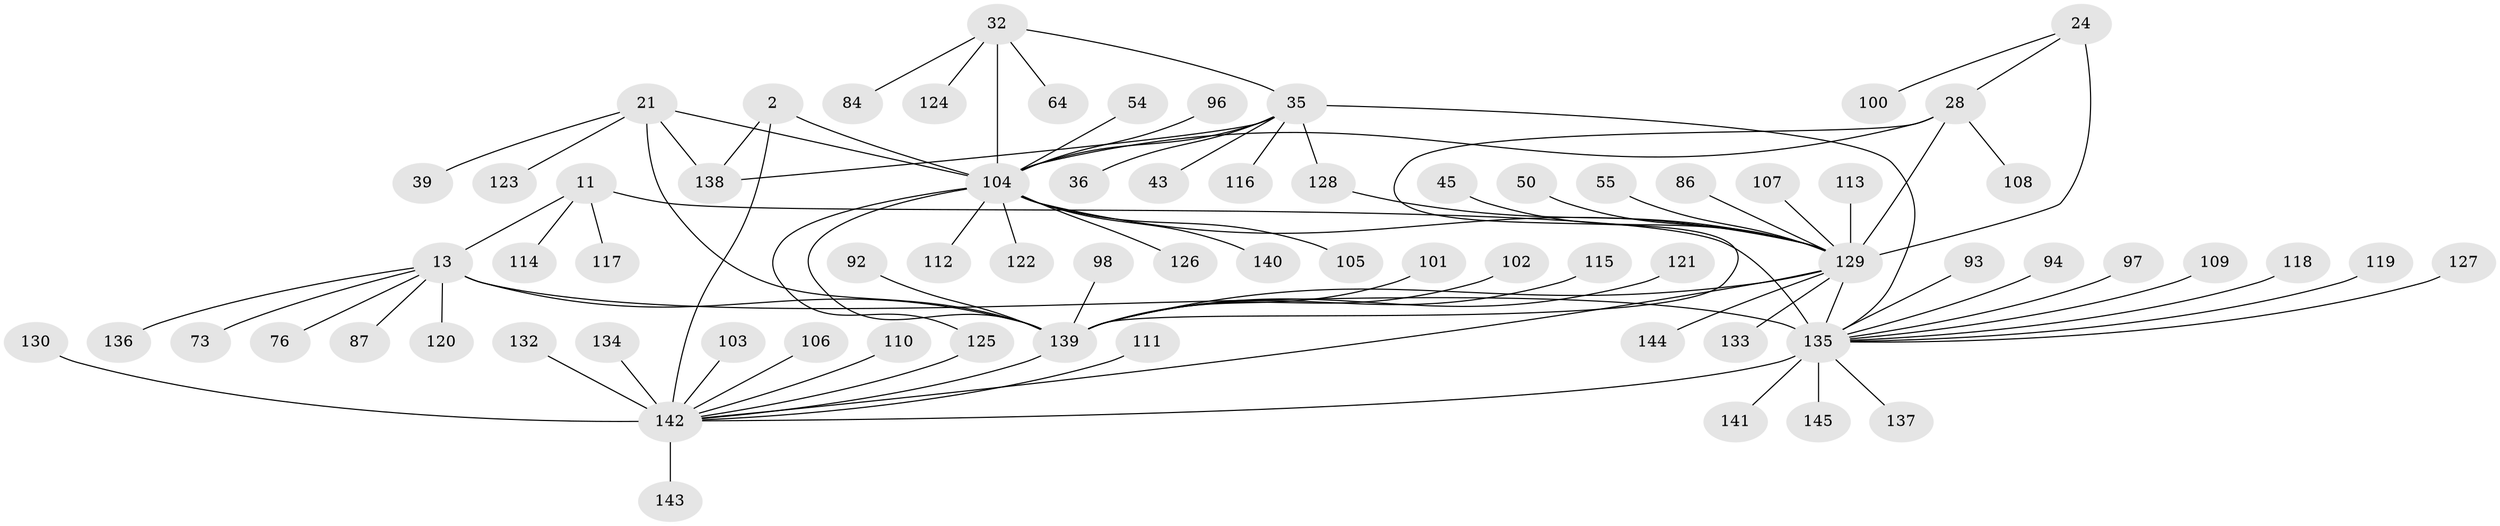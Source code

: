 // original degree distribution, {7: 0.034482758620689655, 8: 0.027586206896551724, 11: 0.027586206896551724, 10: 0.04827586206896552, 12: 0.027586206896551724, 9: 0.04827586206896552, 16: 0.006896551724137931, 6: 0.013793103448275862, 14: 0.006896551724137931, 1: 0.5862068965517241, 2: 0.13793103448275862, 3: 0.034482758620689655}
// Generated by graph-tools (version 1.1) at 2025/54/03/09/25 04:54:02]
// undirected, 72 vertices, 87 edges
graph export_dot {
graph [start="1"]
  node [color=gray90,style=filled];
  2 [super="+1"];
  11 [super="+9"];
  13 [super="+10"];
  21 [super="+19"];
  24 [super="+22"];
  28 [super="+26"];
  32 [super="+29"];
  35 [super="+31"];
  36;
  39;
  43;
  45;
  50;
  54;
  55;
  64;
  73 [super="+46+70"];
  76;
  84;
  86 [super="+48"];
  87;
  92 [super="+42"];
  93;
  94;
  96;
  97;
  98;
  100;
  101;
  102;
  103;
  104 [super="+53+34"];
  105;
  106;
  107;
  108;
  109;
  110;
  111;
  112;
  113;
  114 [super="+89"];
  115;
  116;
  117;
  118;
  119;
  120;
  121;
  122 [super="+82"];
  123;
  124 [super="+65"];
  125 [super="+58"];
  126;
  127;
  128;
  129 [super="+27+51+38"];
  130;
  132;
  133 [super="+68+95"];
  134;
  135 [super="+37+14+78"];
  136;
  137;
  138 [super="+59"];
  139 [super="+49+75+77+83+85"];
  140 [super="+88"];
  141;
  142 [super="+131+40+41+79+80+90+91+99"];
  143;
  144;
  145;
  2 -- 138;
  2 -- 104 [weight=2];
  2 -- 142 [weight=10];
  11 -- 13 [weight=4];
  11 -- 117;
  11 -- 114;
  11 -- 135 [weight=6];
  13 -- 87;
  13 -- 136;
  13 -- 76;
  13 -- 120;
  13 -- 73;
  13 -- 135 [weight=6];
  13 -- 139;
  21 -- 39;
  21 -- 123;
  21 -- 138;
  21 -- 104;
  21 -- 139 [weight=10];
  24 -- 28 [weight=4];
  24 -- 100;
  24 -- 129 [weight=6];
  28 -- 108;
  28 -- 129 [weight=6];
  28 -- 104;
  28 -- 139;
  32 -- 35 [weight=4];
  32 -- 64;
  32 -- 84;
  32 -- 124;
  32 -- 104 [weight=6];
  35 -- 116;
  35 -- 128;
  35 -- 36;
  35 -- 43;
  35 -- 138;
  35 -- 135 [weight=2];
  35 -- 104 [weight=6];
  45 -- 129;
  50 -- 129;
  54 -- 104;
  55 -- 129;
  86 -- 129;
  92 -- 139;
  93 -- 135;
  94 -- 135;
  96 -- 104;
  97 -- 135;
  98 -- 139;
  101 -- 139;
  102 -- 139;
  103 -- 142;
  104 -- 129 [weight=2];
  104 -- 140;
  104 -- 105;
  104 -- 112;
  104 -- 122;
  104 -- 125;
  104 -- 126;
  104 -- 139;
  106 -- 142;
  107 -- 129;
  109 -- 135;
  110 -- 142;
  111 -- 142;
  113 -- 129;
  115 -- 139;
  118 -- 135;
  119 -- 135;
  121 -- 139;
  125 -- 142;
  127 -- 135;
  128 -- 129;
  129 -- 135 [weight=2];
  129 -- 133;
  129 -- 142 [weight=2];
  129 -- 144;
  129 -- 139;
  130 -- 142;
  132 -- 142;
  134 -- 142;
  135 -- 141;
  135 -- 137;
  135 -- 145;
  135 -- 142;
  139 -- 142;
  142 -- 143;
}
